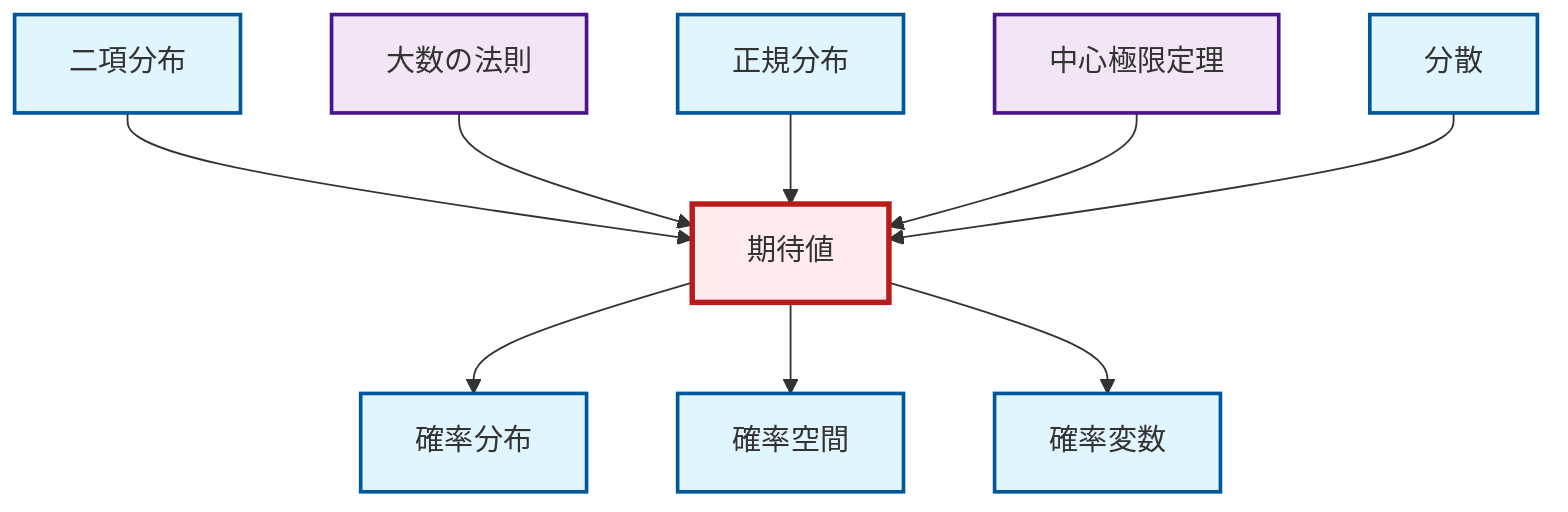 graph TD
    classDef definition fill:#e1f5fe,stroke:#01579b,stroke-width:2px
    classDef theorem fill:#f3e5f5,stroke:#4a148c,stroke-width:2px
    classDef axiom fill:#fff3e0,stroke:#e65100,stroke-width:2px
    classDef example fill:#e8f5e9,stroke:#1b5e20,stroke-width:2px
    classDef current fill:#ffebee,stroke:#b71c1c,stroke-width:3px
    def-random-variable["確率変数"]:::definition
    def-probability-distribution["確率分布"]:::definition
    def-normal-distribution["正規分布"]:::definition
    thm-central-limit["中心極限定理"]:::theorem
    def-binomial-distribution["二項分布"]:::definition
    def-variance["分散"]:::definition
    def-probability-space["確率空間"]:::definition
    thm-law-of-large-numbers["大数の法則"]:::theorem
    def-expectation["期待値"]:::definition
    def-binomial-distribution --> def-expectation
    thm-law-of-large-numbers --> def-expectation
    def-expectation --> def-probability-distribution
    def-normal-distribution --> def-expectation
    def-expectation --> def-probability-space
    thm-central-limit --> def-expectation
    def-variance --> def-expectation
    def-expectation --> def-random-variable
    class def-expectation current